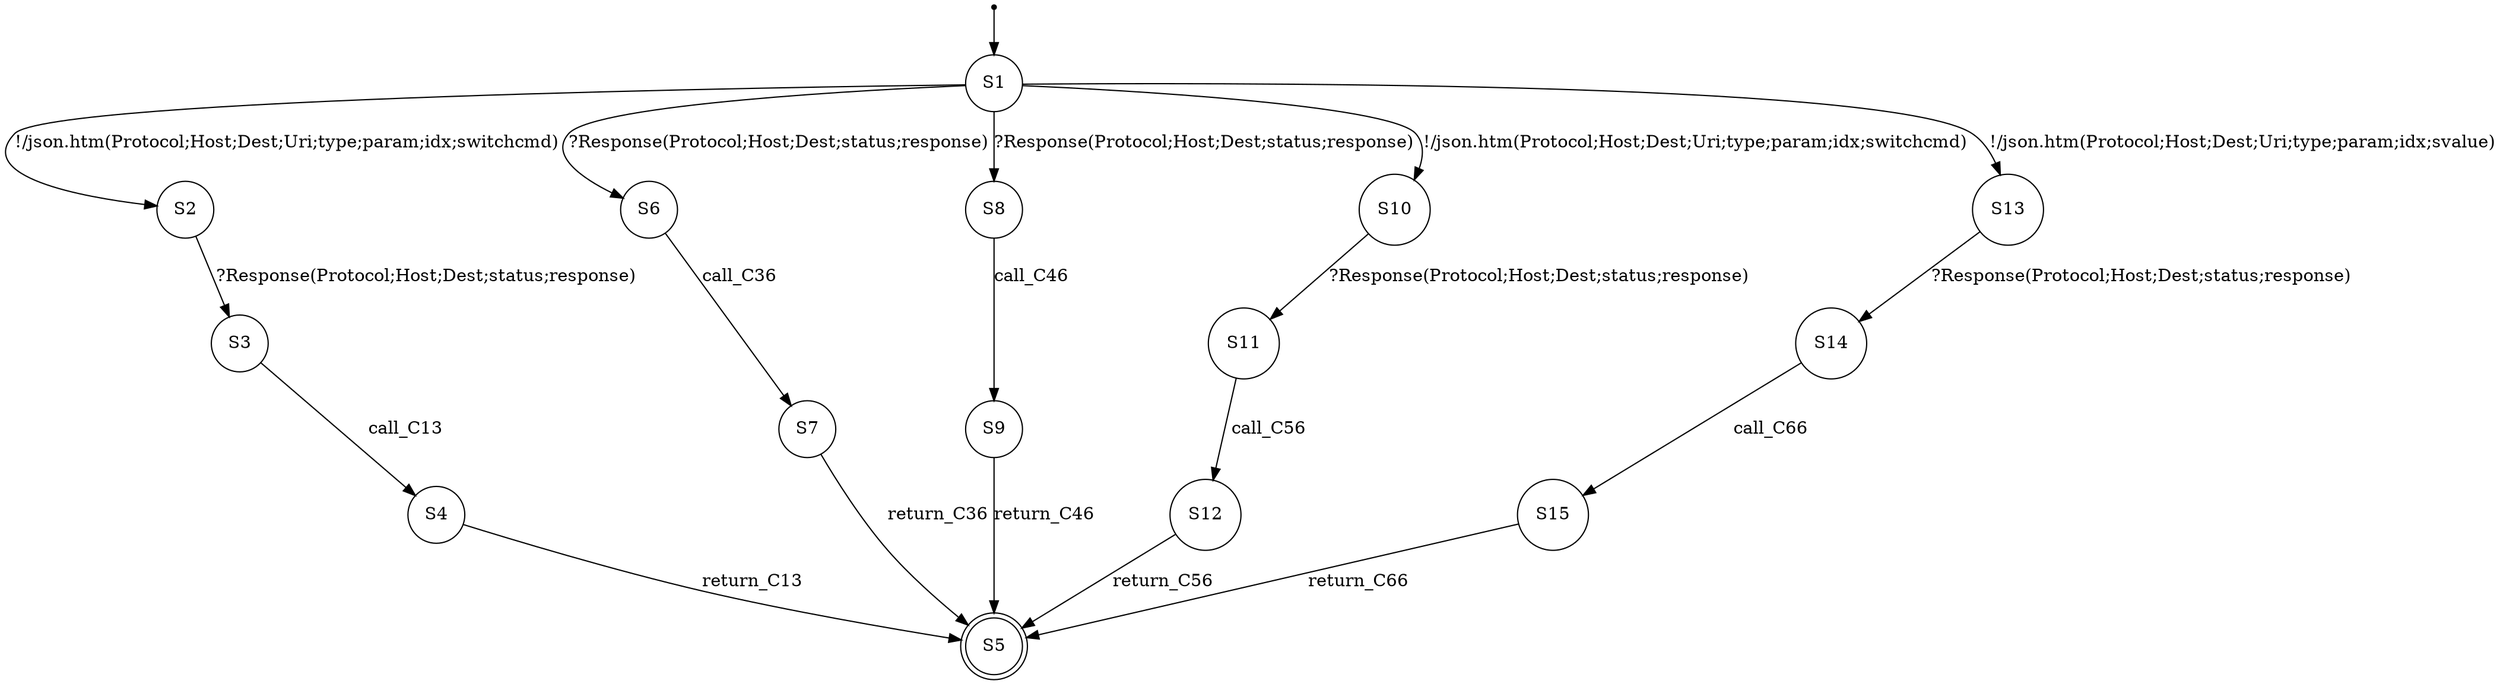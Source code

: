 digraph LTS {
S00[shape=point]
S1[label=S1,shape=circle];
S2[label=S2,shape=circle];
S3[label=S3,shape=circle];
S4[label=S4,shape=circle];
S5[label=S5,shape=doublecircle];
S6[label=S6,shape=circle];
S7[label=S7,shape=circle];
S8[label=S8,shape=circle];
S9[label=S9,shape=circle];
S10[label=S10,shape=circle];
S11[label=S11,shape=circle];
S12[label=S12,shape=circle];
S13[label=S13,shape=circle];
S14[label=S14,shape=circle];
S15[label=S15,shape=circle];
S00 -> S1
S1 -> S2[label ="!/json.htm(Protocol;Host;Dest;Uri;type;param;idx;switchcmd)"];
S1 -> S6[label ="?Response(Protocol;Host;Dest;status;response)"];
S1 -> S8[label ="?Response(Protocol;Host;Dest;status;response)"];
S1 -> S10[label ="!/json.htm(Protocol;Host;Dest;Uri;type;param;idx;switchcmd)"];
S1 -> S13[label ="!/json.htm(Protocol;Host;Dest;Uri;type;param;idx;svalue)"];
S2 -> S3[label ="?Response(Protocol;Host;Dest;status;response)"];
S3 -> S4[label ="call_C13"];
S4 -> S5[label ="return_C13"];
S6 -> S7[label ="call_C36"];
S7 -> S5[label ="return_C36"];
S8 -> S9[label ="call_C46"];
S9 -> S5[label ="return_C46"];
S10 -> S11[label ="?Response(Protocol;Host;Dest;status;response)"];
S11 -> S12[label ="call_C56"];
S12 -> S5[label ="return_C56"];
S13 -> S14[label ="?Response(Protocol;Host;Dest;status;response)"];
S14 -> S15[label ="call_C66"];
S15 -> S5[label ="return_C66"];
}
